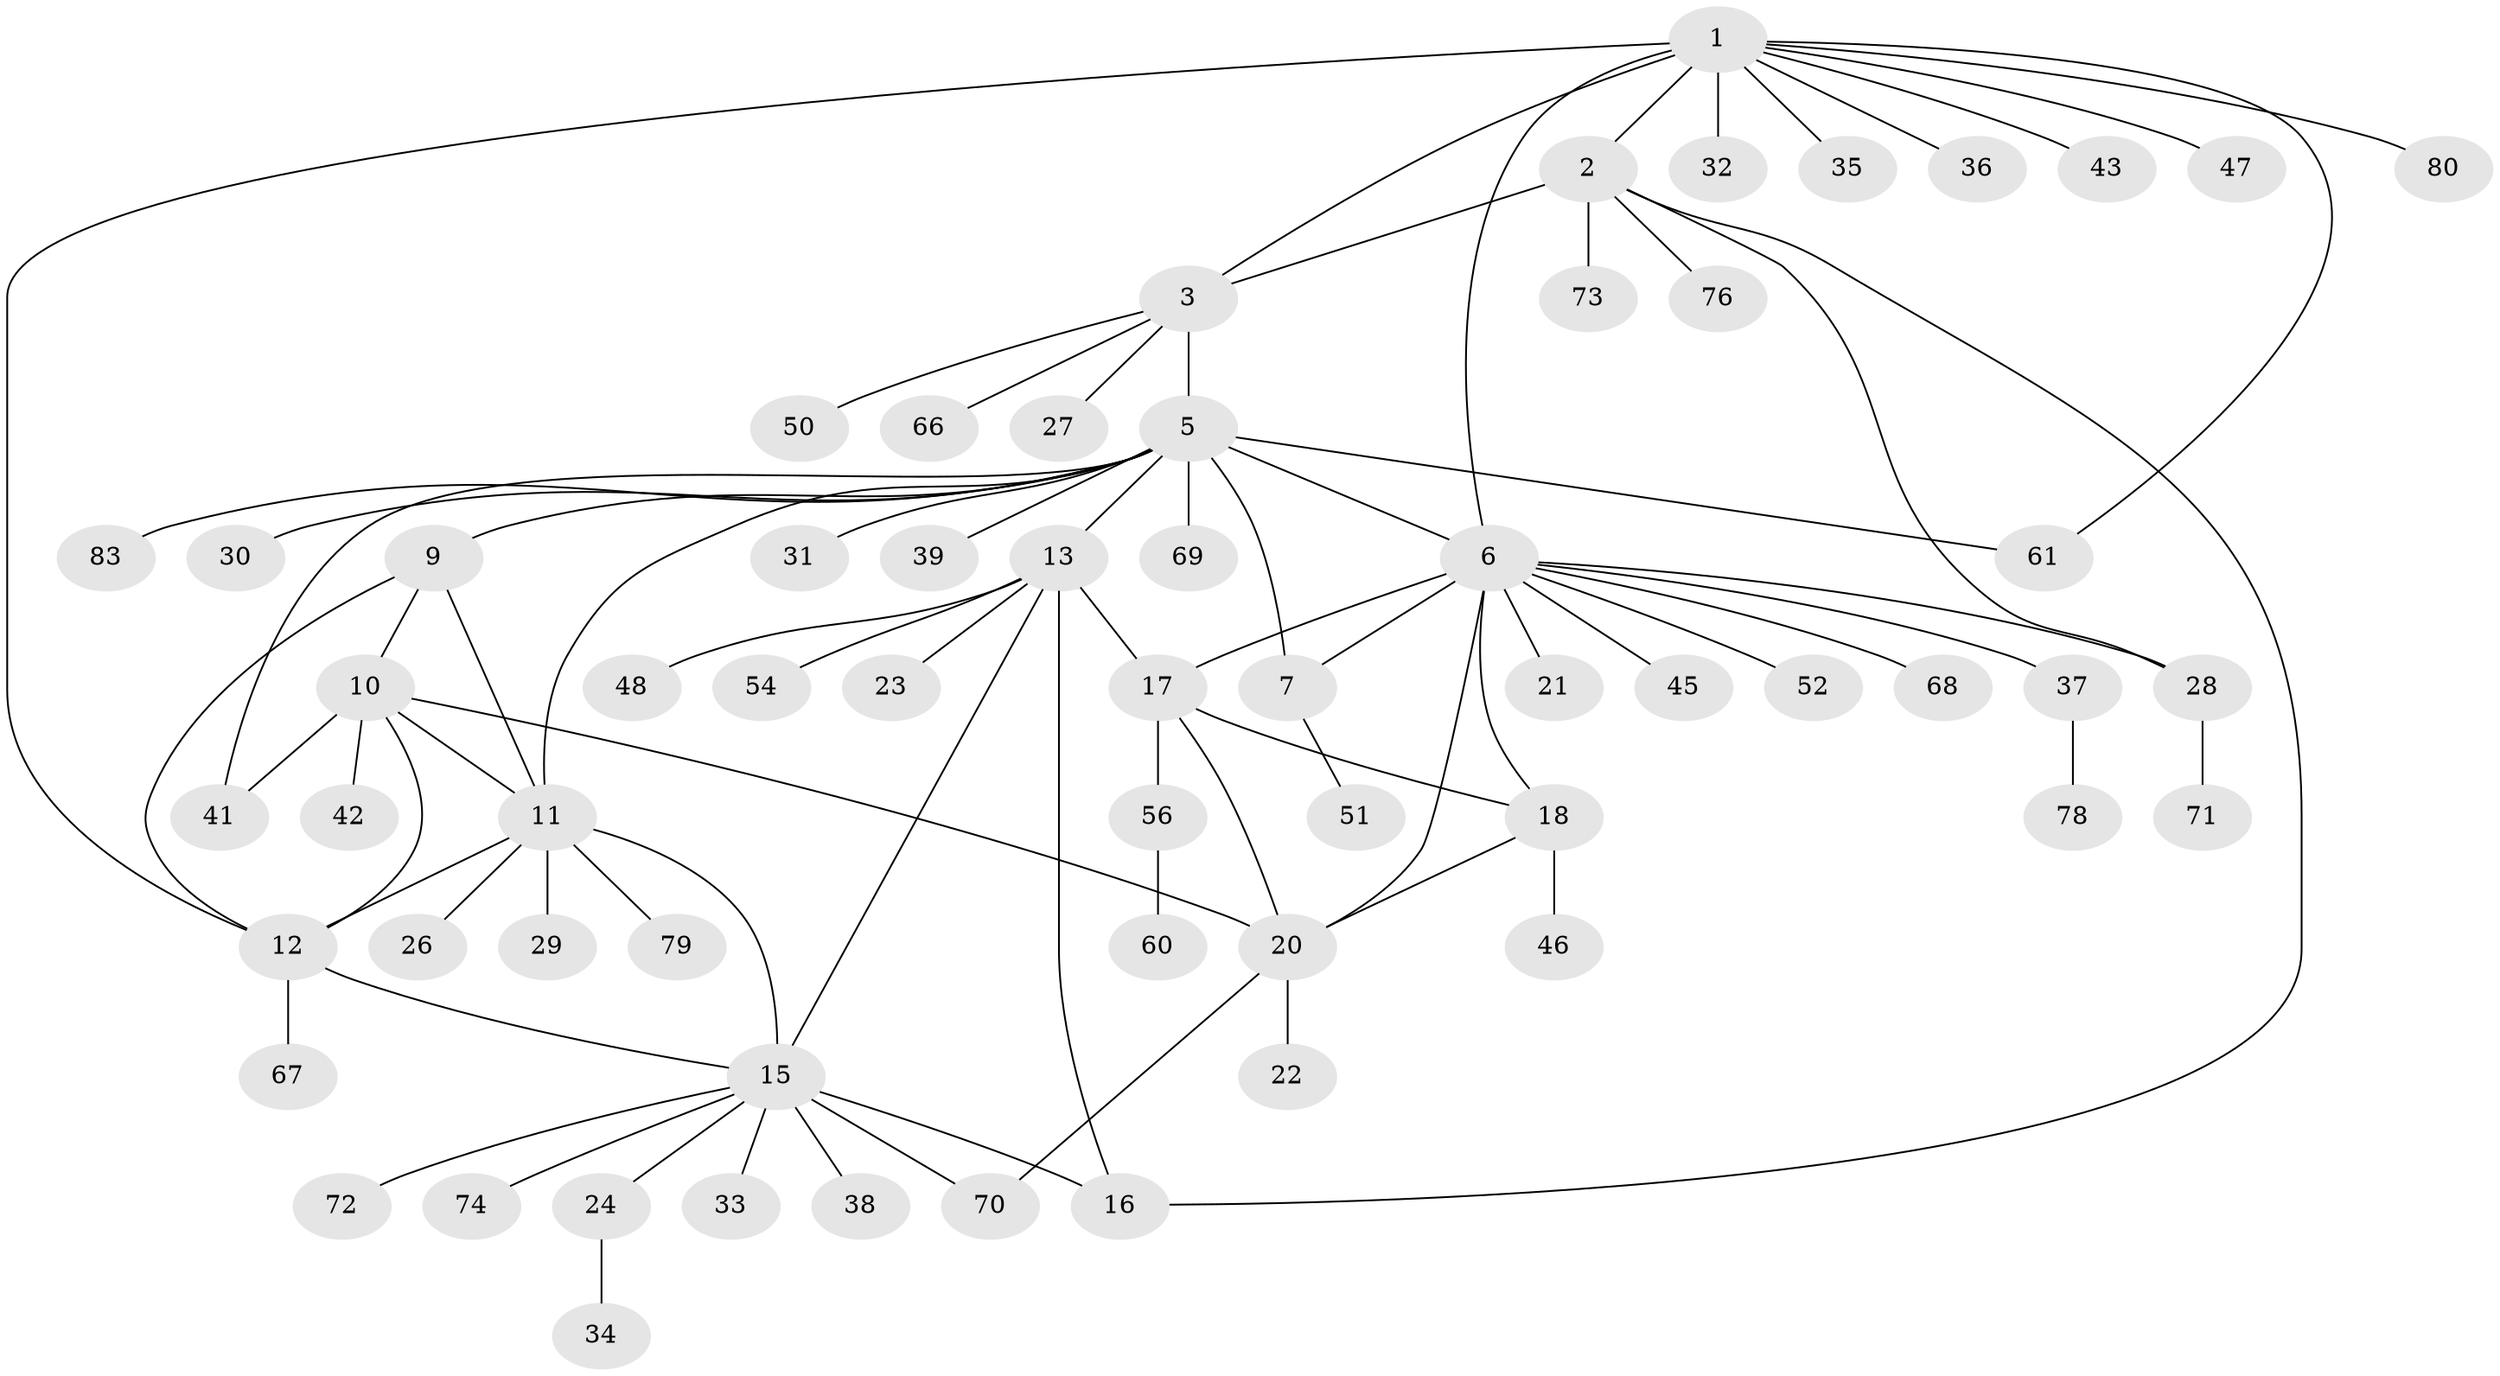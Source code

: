 // Generated by graph-tools (version 1.1) at 2025/24/03/03/25 07:24:16]
// undirected, 62 vertices, 82 edges
graph export_dot {
graph [start="1"]
  node [color=gray90,style=filled];
  1 [super="+4"];
  2 [super="+59"];
  3 [super="+49"];
  5 [super="+8"];
  6 [super="+19"];
  7 [super="+77"];
  9 [super="+62"];
  10 [super="+81"];
  11 [super="+40"];
  12 [super="+44"];
  13 [super="+14"];
  15 [super="+57"];
  16;
  17 [super="+55"];
  18;
  20 [super="+65"];
  21;
  22;
  23 [super="+25"];
  24;
  26;
  27;
  28;
  29;
  30;
  31;
  32 [super="+63"];
  33;
  34;
  35 [super="+53"];
  36;
  37;
  38;
  39 [super="+58"];
  41 [super="+64"];
  42;
  43;
  45;
  46;
  47;
  48;
  50;
  51;
  52;
  54;
  56 [super="+75"];
  60;
  61;
  66;
  67;
  68;
  69;
  70;
  71;
  72;
  73;
  74;
  76;
  78;
  79 [super="+82"];
  80;
  83;
  1 -- 2 [weight=2];
  1 -- 3 [weight=2];
  1 -- 12;
  1 -- 32;
  1 -- 35;
  1 -- 36;
  1 -- 43;
  1 -- 80;
  1 -- 61;
  1 -- 47;
  1 -- 6;
  2 -- 3;
  2 -- 16;
  2 -- 28;
  2 -- 73;
  2 -- 76;
  3 -- 5;
  3 -- 27;
  3 -- 50;
  3 -- 66;
  5 -- 6 [weight=2];
  5 -- 7 [weight=2];
  5 -- 13;
  5 -- 83;
  5 -- 41;
  5 -- 69;
  5 -- 39;
  5 -- 11;
  5 -- 61;
  5 -- 30;
  5 -- 31;
  5 -- 9;
  6 -- 7;
  6 -- 21;
  6 -- 45;
  6 -- 52;
  6 -- 68;
  6 -- 37;
  6 -- 17;
  6 -- 18;
  6 -- 20;
  6 -- 28;
  7 -- 51;
  9 -- 10;
  9 -- 11;
  9 -- 12;
  10 -- 11;
  10 -- 12;
  10 -- 20;
  10 -- 41;
  10 -- 42;
  11 -- 12;
  11 -- 26;
  11 -- 29;
  11 -- 79;
  11 -- 15;
  12 -- 15;
  12 -- 67;
  13 -- 15 [weight=2];
  13 -- 16 [weight=2];
  13 -- 17;
  13 -- 48;
  13 -- 54;
  13 -- 23;
  15 -- 16;
  15 -- 24;
  15 -- 33;
  15 -- 38;
  15 -- 72;
  15 -- 74;
  15 -- 70;
  17 -- 18;
  17 -- 20;
  17 -- 56;
  18 -- 20;
  18 -- 46;
  20 -- 22;
  20 -- 70;
  24 -- 34;
  28 -- 71;
  37 -- 78;
  56 -- 60;
}
